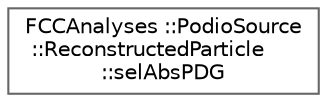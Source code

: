 digraph "Graphical Class Hierarchy"
{
 // LATEX_PDF_SIZE
  bgcolor="transparent";
  edge [fontname=Helvetica,fontsize=10,labelfontname=Helvetica,labelfontsize=10];
  node [fontname=Helvetica,fontsize=10,shape=box,height=0.2,width=0.4];
  rankdir="LR";
  Node0 [id="Node000000",label="FCCAnalyses ::PodioSource\l ::ReconstructedParticle\l::selAbsPDG",height=0.2,width=0.4,color="grey40", fillcolor="white", style="filled",URL="$structFCCAnalyses_01_1_1PodioSource_01_1_1ReconstructedParticle_1_1selAbsPDG.html",tooltip="Analyzer to select reconstructed particles associated with MC particle with the specified absolute va..."];
}
